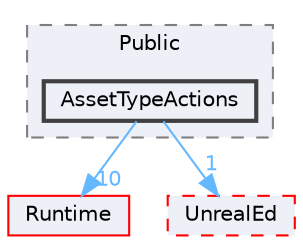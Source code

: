 digraph "AssetTypeActions"
{
 // INTERACTIVE_SVG=YES
 // LATEX_PDF_SIZE
  bgcolor="transparent";
  edge [fontname=Helvetica,fontsize=10,labelfontname=Helvetica,labelfontsize=10];
  node [fontname=Helvetica,fontsize=10,shape=box,height=0.2,width=0.4];
  compound=true
  subgraph clusterdir_6cb96fb52e40380127531c2dc42388c2 {
    graph [ bgcolor="#edf0f7", pencolor="grey50", label="Public", fontname=Helvetica,fontsize=10 style="filled,dashed", URL="dir_6cb96fb52e40380127531c2dc42388c2.html",tooltip=""]
  dir_6bb3af0a06a33c228c7ced60f7223402 [label="AssetTypeActions", fillcolor="#edf0f7", color="grey25", style="filled,bold", URL="dir_6bb3af0a06a33c228c7ced60f7223402.html",tooltip=""];
  }
  dir_7536b172fbd480bfd146a1b1acd6856b [label="Runtime", fillcolor="#edf0f7", color="red", style="filled", URL="dir_7536b172fbd480bfd146a1b1acd6856b.html",tooltip=""];
  dir_d6dfe71a46de762e5d5df277eaa495c7 [label="UnrealEd", fillcolor="#edf0f7", color="red", style="filled,dashed", URL="dir_d6dfe71a46de762e5d5df277eaa495c7.html",tooltip=""];
  dir_6bb3af0a06a33c228c7ced60f7223402->dir_7536b172fbd480bfd146a1b1acd6856b [headlabel="10", labeldistance=1.5 headhref="dir_000062_000984.html" href="dir_000062_000984.html" color="steelblue1" fontcolor="steelblue1"];
  dir_6bb3af0a06a33c228c7ced60f7223402->dir_d6dfe71a46de762e5d5df277eaa495c7 [headlabel="1", labeldistance=1.5 headhref="dir_000062_001226.html" href="dir_000062_001226.html" color="steelblue1" fontcolor="steelblue1"];
}
